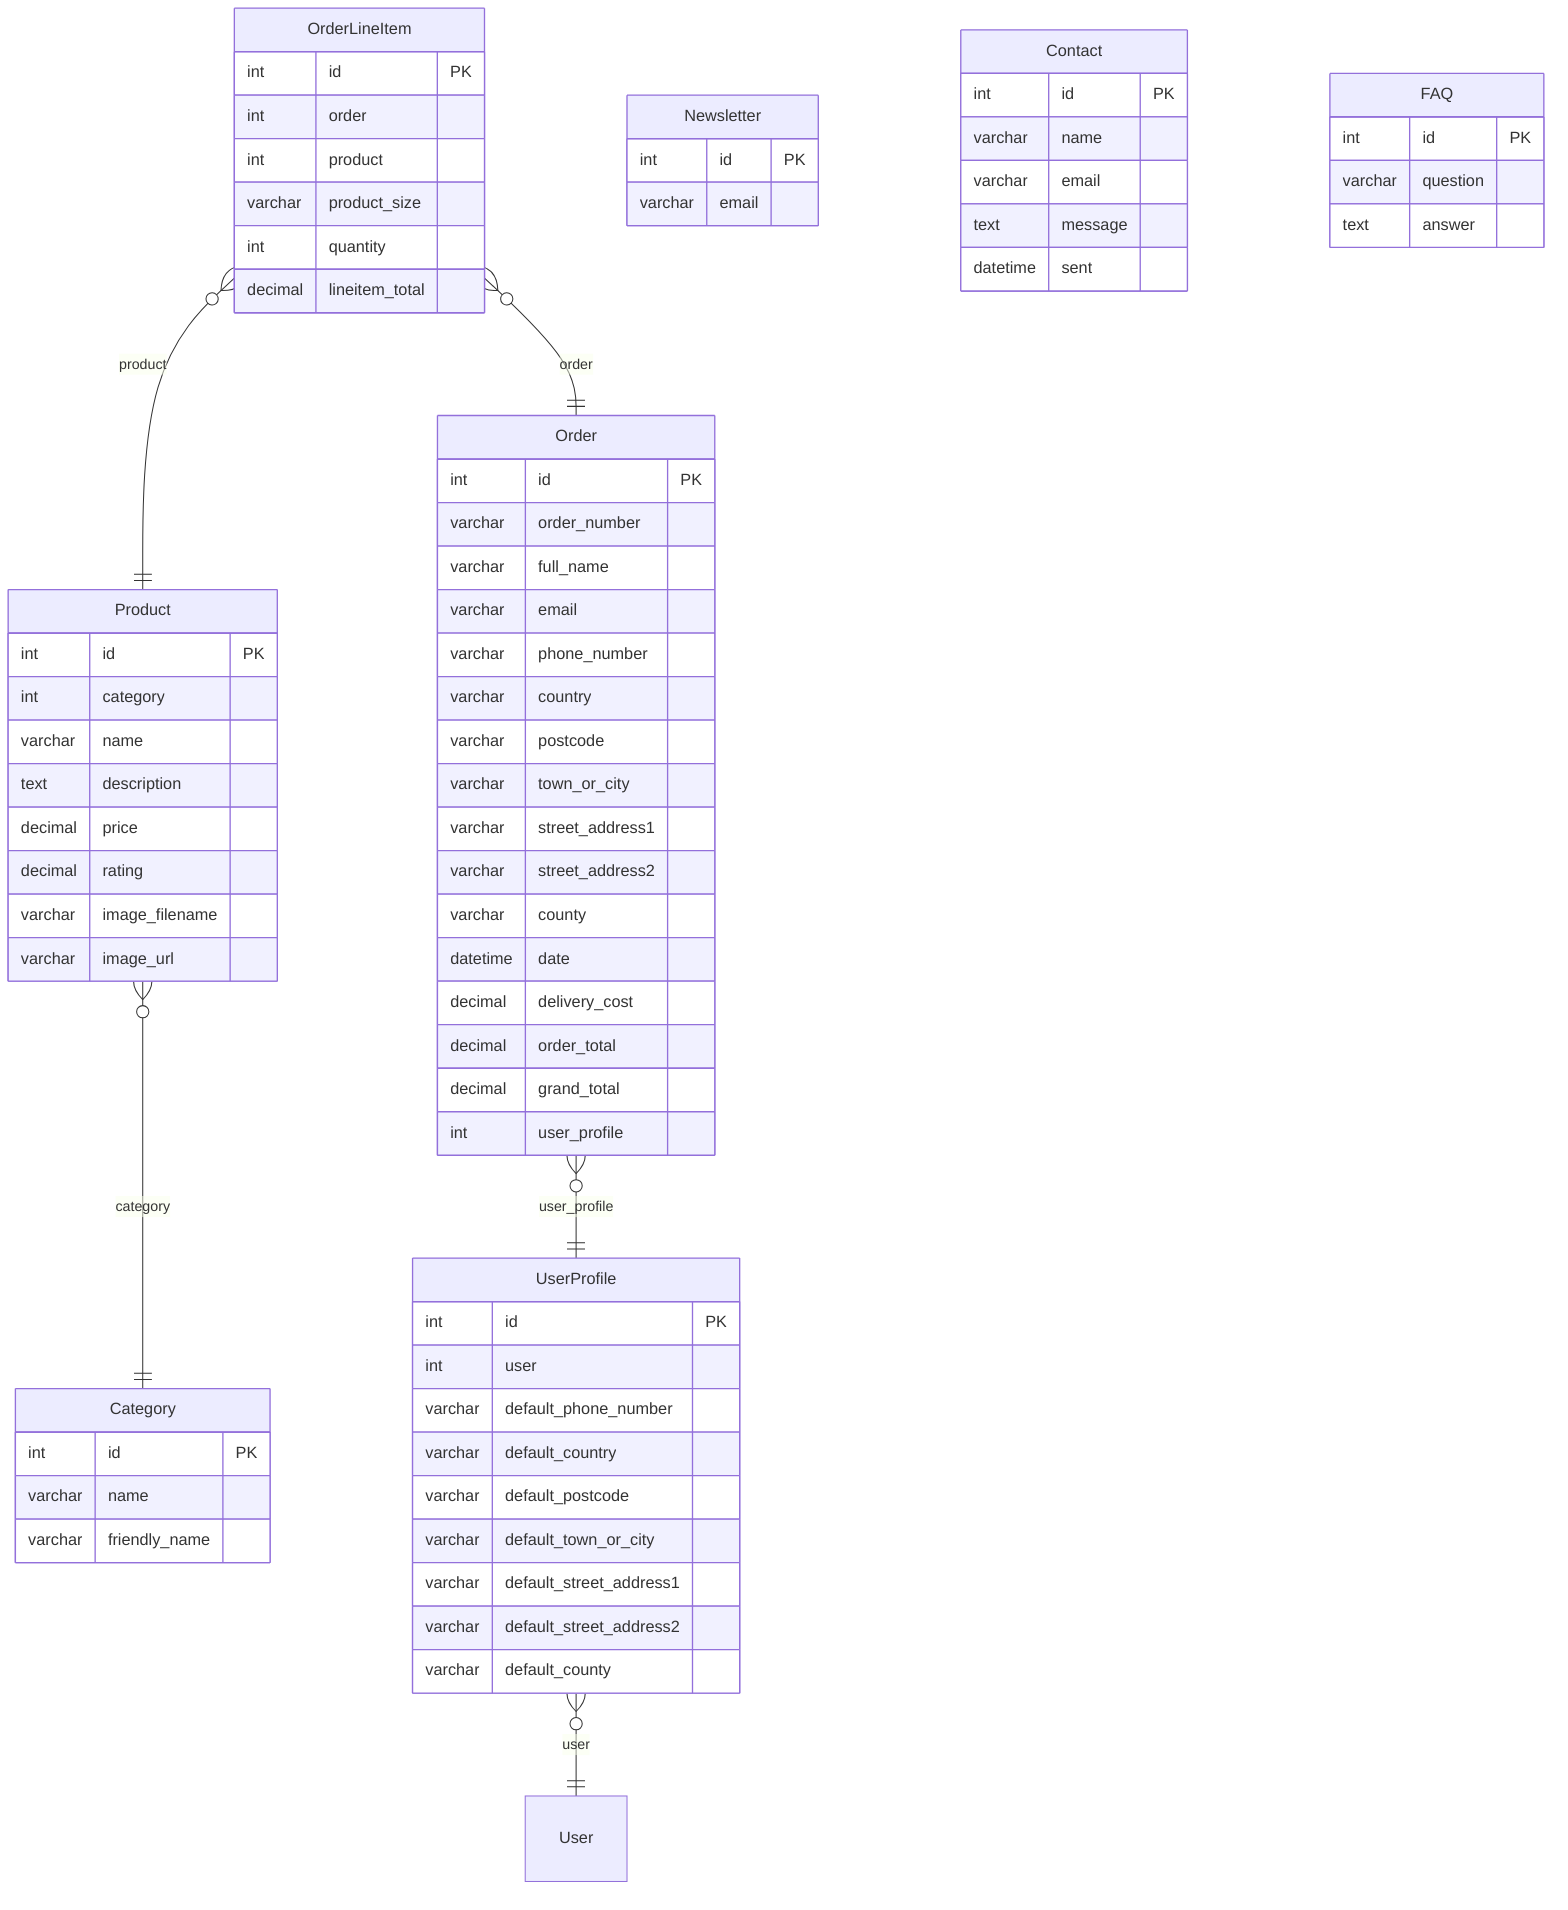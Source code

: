 erDiagram
    Category {
        int id PK
        varchar name
        varchar friendly_name
    }

    Product {
        int id PK
        int category
        varchar name
        text description
        decimal price
        decimal rating
        varchar image_filename
        varchar image_url
    }

    Order {
        int id PK
        varchar order_number
        varchar full_name
        varchar email
        varchar phone_number
        varchar country
        varchar postcode
        varchar town_or_city
        varchar street_address1
        varchar street_address2
        varchar county
        datetime date
        decimal delivery_cost
        decimal order_total
        decimal grand_total
        int user_profile
    }

    OrderLineItem {
        int id PK
        int order
        int product
        varchar product_size
        int quantity
        decimal lineitem_total
    }

    UserProfile {
        int id PK
        int user
        varchar default_phone_number
        varchar default_country
        varchar default_postcode
        varchar default_town_or_city
        varchar default_street_address1
        varchar default_street_address2
        varchar default_county
    }

    Newsletter {
        int id PK
        varchar email
    }

    Contact {
        int id PK
        varchar name
        varchar email
        text message
        datetime sent
    }

    FAQ {
        int id PK
        varchar question
        text answer
    }

    Order }o--|| UserProfile : user_profile
    OrderLineItem }o--|| Order : order
    OrderLineItem }o--|| Product : product
    Product }o--|| Category : category
    UserProfile }o--|| User : user